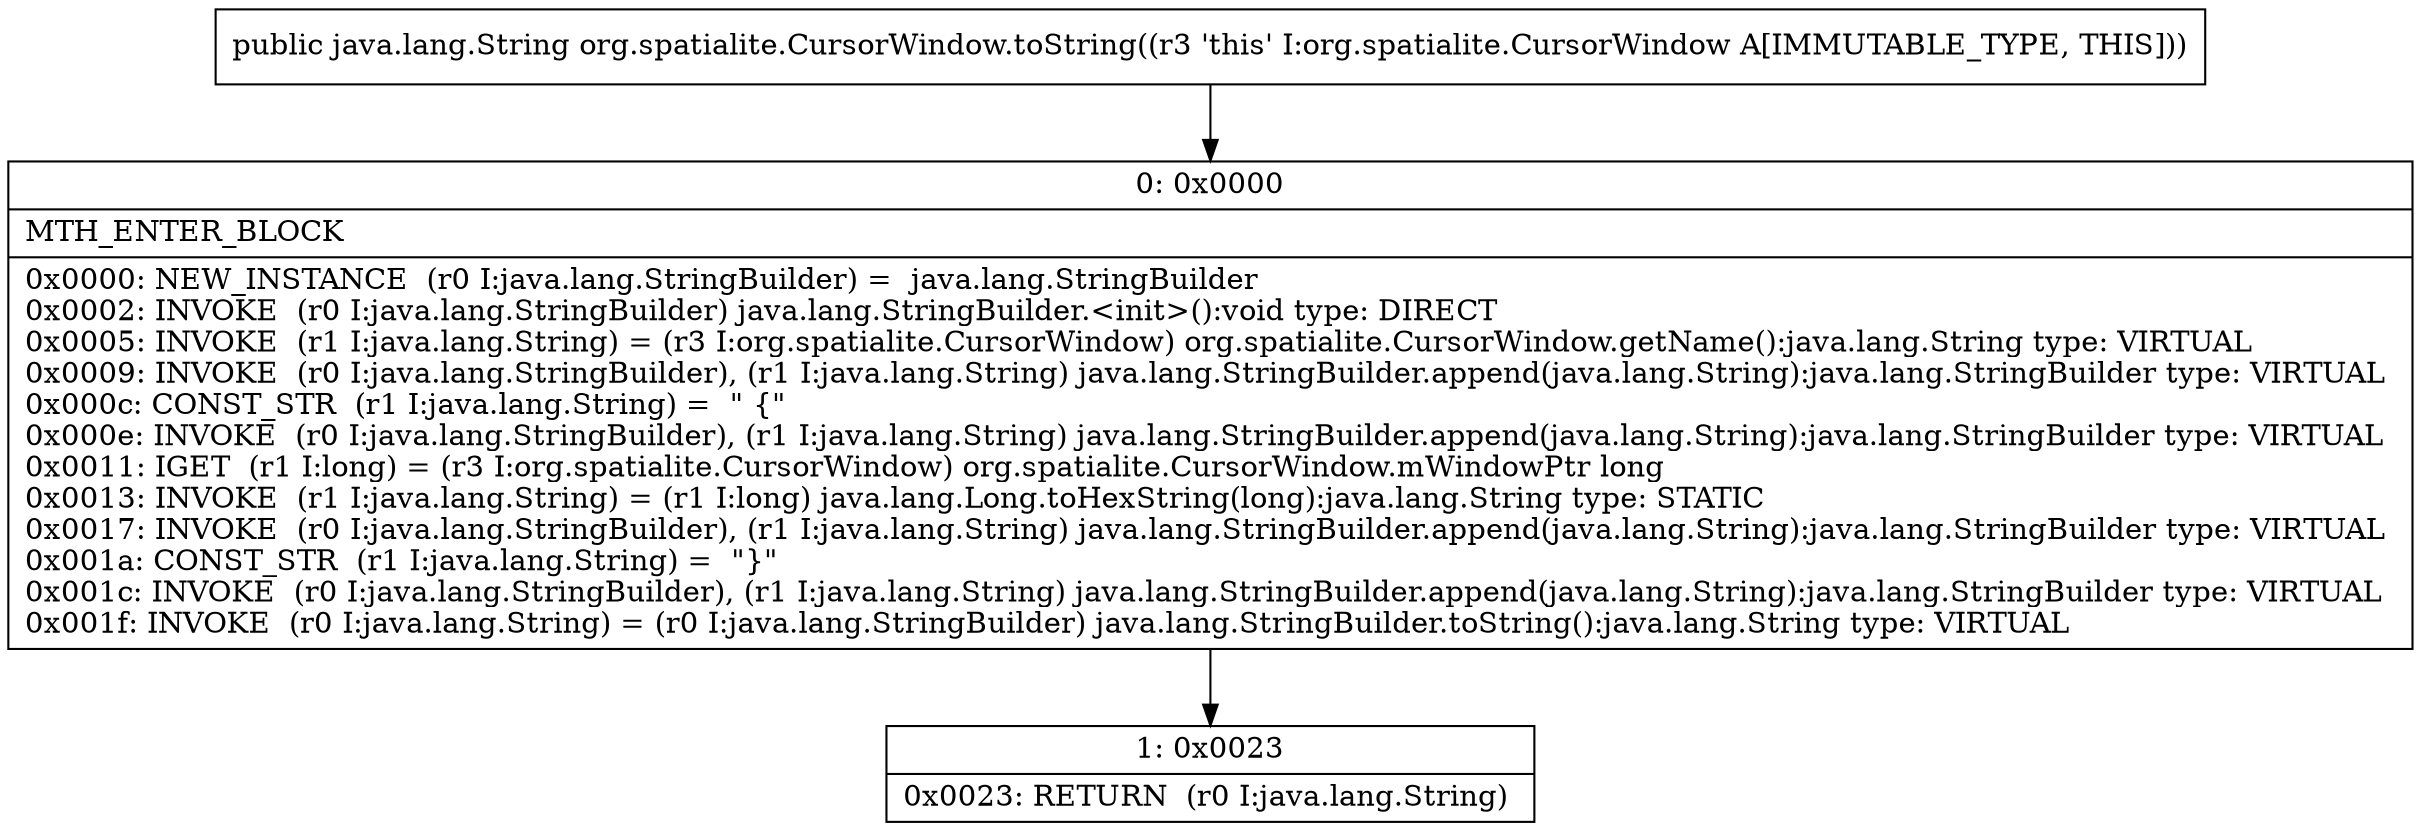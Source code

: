 digraph "CFG fororg.spatialite.CursorWindow.toString()Ljava\/lang\/String;" {
Node_0 [shape=record,label="{0\:\ 0x0000|MTH_ENTER_BLOCK\l|0x0000: NEW_INSTANCE  (r0 I:java.lang.StringBuilder) =  java.lang.StringBuilder \l0x0002: INVOKE  (r0 I:java.lang.StringBuilder) java.lang.StringBuilder.\<init\>():void type: DIRECT \l0x0005: INVOKE  (r1 I:java.lang.String) = (r3 I:org.spatialite.CursorWindow) org.spatialite.CursorWindow.getName():java.lang.String type: VIRTUAL \l0x0009: INVOKE  (r0 I:java.lang.StringBuilder), (r1 I:java.lang.String) java.lang.StringBuilder.append(java.lang.String):java.lang.StringBuilder type: VIRTUAL \l0x000c: CONST_STR  (r1 I:java.lang.String) =  \" \{\" \l0x000e: INVOKE  (r0 I:java.lang.StringBuilder), (r1 I:java.lang.String) java.lang.StringBuilder.append(java.lang.String):java.lang.StringBuilder type: VIRTUAL \l0x0011: IGET  (r1 I:long) = (r3 I:org.spatialite.CursorWindow) org.spatialite.CursorWindow.mWindowPtr long \l0x0013: INVOKE  (r1 I:java.lang.String) = (r1 I:long) java.lang.Long.toHexString(long):java.lang.String type: STATIC \l0x0017: INVOKE  (r0 I:java.lang.StringBuilder), (r1 I:java.lang.String) java.lang.StringBuilder.append(java.lang.String):java.lang.StringBuilder type: VIRTUAL \l0x001a: CONST_STR  (r1 I:java.lang.String) =  \"\}\" \l0x001c: INVOKE  (r0 I:java.lang.StringBuilder), (r1 I:java.lang.String) java.lang.StringBuilder.append(java.lang.String):java.lang.StringBuilder type: VIRTUAL \l0x001f: INVOKE  (r0 I:java.lang.String) = (r0 I:java.lang.StringBuilder) java.lang.StringBuilder.toString():java.lang.String type: VIRTUAL \l}"];
Node_1 [shape=record,label="{1\:\ 0x0023|0x0023: RETURN  (r0 I:java.lang.String) \l}"];
MethodNode[shape=record,label="{public java.lang.String org.spatialite.CursorWindow.toString((r3 'this' I:org.spatialite.CursorWindow A[IMMUTABLE_TYPE, THIS])) }"];
MethodNode -> Node_0;
Node_0 -> Node_1;
}

